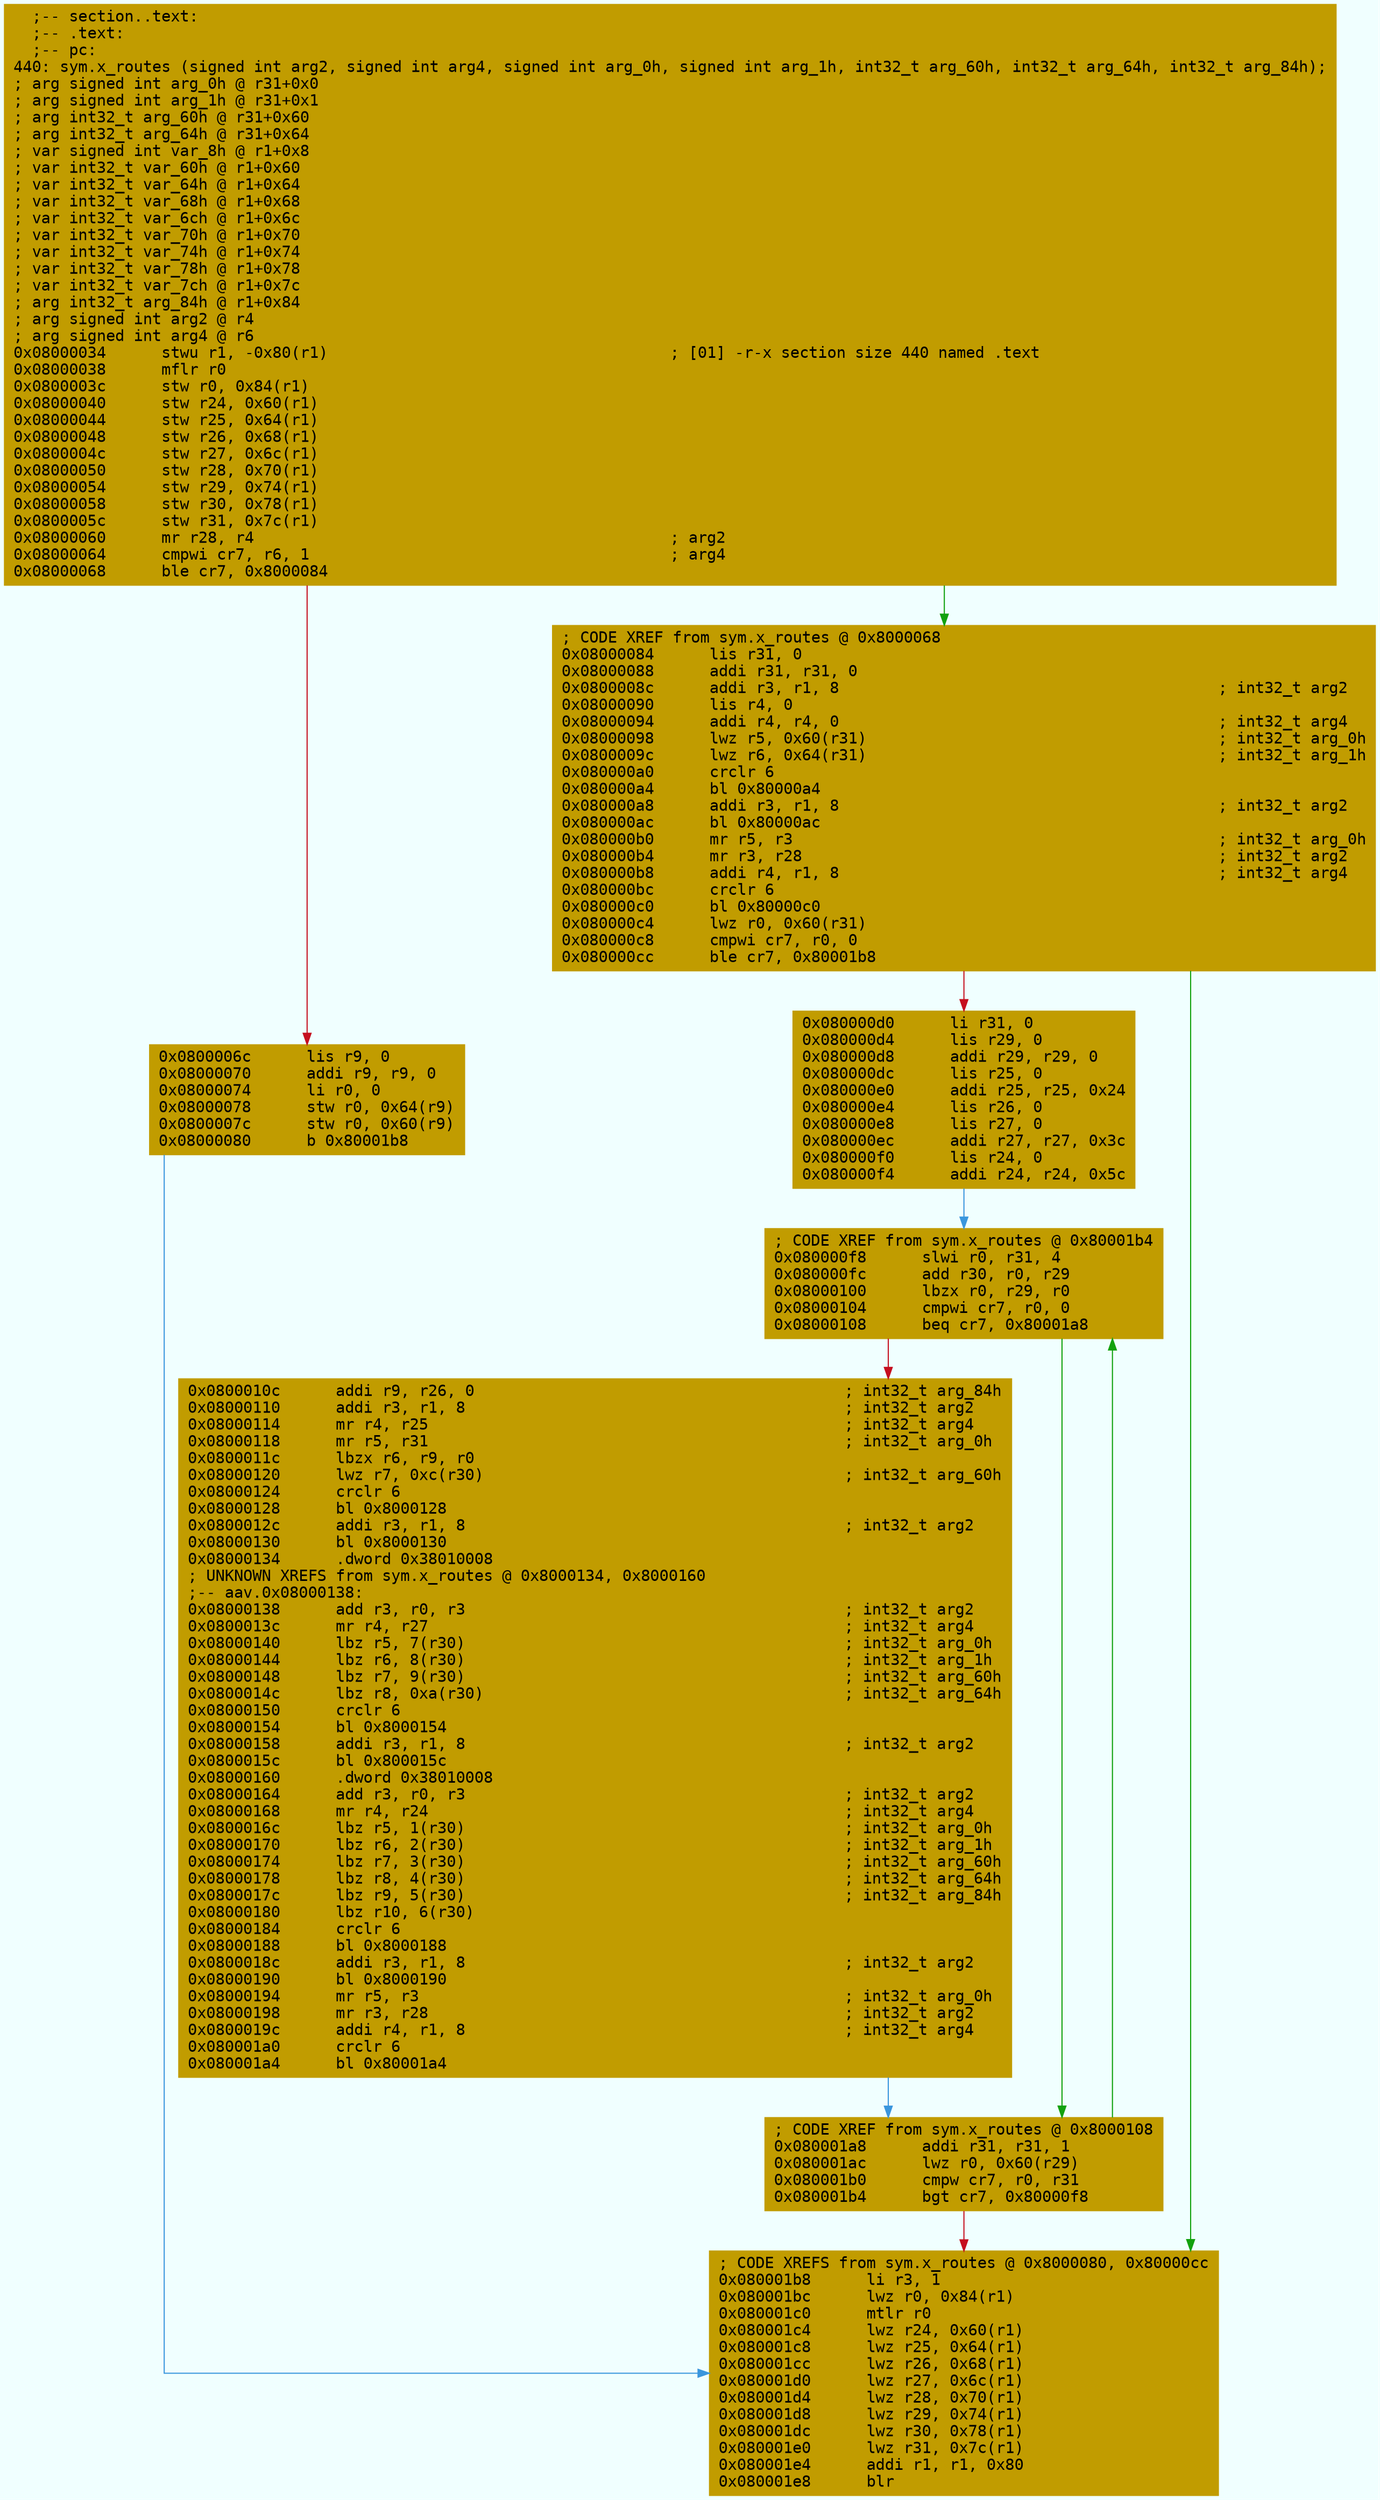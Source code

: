 digraph code {
	graph [bgcolor=azure fontsize=8 fontname="Courier" splines="ortho"];
	node [fillcolor=gray style=filled shape=box];
	edge [arrowhead="normal"];
	"0x08000034" [URL="sym.x_routes/0x08000034", fillcolor="#c19c00",color="#c19c00", fontname="Courier",label="  ;-- section..text:\l  ;-- .text:\l  ;-- pc:\l440: sym.x_routes (signed int arg2, signed int arg4, signed int arg_0h, signed int arg_1h, int32_t arg_60h, int32_t arg_64h, int32_t arg_84h);\l; arg signed int arg_0h @ r31+0x0\l; arg signed int arg_1h @ r31+0x1\l; arg int32_t arg_60h @ r31+0x60\l; arg int32_t arg_64h @ r31+0x64\l; var signed int var_8h @ r1+0x8\l; var int32_t var_60h @ r1+0x60\l; var int32_t var_64h @ r1+0x64\l; var int32_t var_68h @ r1+0x68\l; var int32_t var_6ch @ r1+0x6c\l; var int32_t var_70h @ r1+0x70\l; var int32_t var_74h @ r1+0x74\l; var int32_t var_78h @ r1+0x78\l; var int32_t var_7ch @ r1+0x7c\l; arg int32_t arg_84h @ r1+0x84\l; arg signed int arg2 @ r4\l; arg signed int arg4 @ r6\l0x08000034      stwu r1, -0x80(r1)                                     ; [01] -r-x section size 440 named .text\l0x08000038      mflr r0\l0x0800003c      stw r0, 0x84(r1)\l0x08000040      stw r24, 0x60(r1)\l0x08000044      stw r25, 0x64(r1)\l0x08000048      stw r26, 0x68(r1)\l0x0800004c      stw r27, 0x6c(r1)\l0x08000050      stw r28, 0x70(r1)\l0x08000054      stw r29, 0x74(r1)\l0x08000058      stw r30, 0x78(r1)\l0x0800005c      stw r31, 0x7c(r1)\l0x08000060      mr r28, r4                                             ; arg2\l0x08000064      cmpwi cr7, r6, 1                                       ; arg4\l0x08000068      ble cr7, 0x8000084\l"]
	"0x0800006c" [URL="sym.x_routes/0x0800006c", fillcolor="#c19c00",color="#c19c00", fontname="Courier",label="0x0800006c      lis r9, 0\l0x08000070      addi r9, r9, 0\l0x08000074      li r0, 0\l0x08000078      stw r0, 0x64(r9)\l0x0800007c      stw r0, 0x60(r9)\l0x08000080      b 0x80001b8\l"]
	"0x08000084" [URL="sym.x_routes/0x08000084", fillcolor="#c19c00",color="#c19c00", fontname="Courier",label="; CODE XREF from sym.x_routes @ 0x8000068\l0x08000084      lis r31, 0\l0x08000088      addi r31, r31, 0\l0x0800008c      addi r3, r1, 8                                         ; int32_t arg2\l0x08000090      lis r4, 0\l0x08000094      addi r4, r4, 0                                         ; int32_t arg4\l0x08000098      lwz r5, 0x60(r31)                                      ; int32_t arg_0h\l0x0800009c      lwz r6, 0x64(r31)                                      ; int32_t arg_1h\l0x080000a0      crclr 6\l0x080000a4      bl 0x80000a4\l0x080000a8      addi r3, r1, 8                                         ; int32_t arg2\l0x080000ac      bl 0x80000ac\l0x080000b0      mr r5, r3                                              ; int32_t arg_0h\l0x080000b4      mr r3, r28                                             ; int32_t arg2\l0x080000b8      addi r4, r1, 8                                         ; int32_t arg4\l0x080000bc      crclr 6\l0x080000c0      bl 0x80000c0\l0x080000c4      lwz r0, 0x60(r31)\l0x080000c8      cmpwi cr7, r0, 0\l0x080000cc      ble cr7, 0x80001b8\l"]
	"0x080000d0" [URL="sym.x_routes/0x080000d0", fillcolor="#c19c00",color="#c19c00", fontname="Courier",label="0x080000d0      li r31, 0\l0x080000d4      lis r29, 0\l0x080000d8      addi r29, r29, 0\l0x080000dc      lis r25, 0\l0x080000e0      addi r25, r25, 0x24\l0x080000e4      lis r26, 0\l0x080000e8      lis r27, 0\l0x080000ec      addi r27, r27, 0x3c\l0x080000f0      lis r24, 0\l0x080000f4      addi r24, r24, 0x5c\l"]
	"0x080000f8" [URL="sym.x_routes/0x080000f8", fillcolor="#c19c00",color="#c19c00", fontname="Courier",label="; CODE XREF from sym.x_routes @ 0x80001b4\l0x080000f8      slwi r0, r31, 4\l0x080000fc      add r30, r0, r29\l0x08000100      lbzx r0, r29, r0\l0x08000104      cmpwi cr7, r0, 0\l0x08000108      beq cr7, 0x80001a8\l"]
	"0x0800010c" [URL="sym.x_routes/0x0800010c", fillcolor="#c19c00",color="#c19c00", fontname="Courier",label="0x0800010c      addi r9, r26, 0                                        ; int32_t arg_84h\l0x08000110      addi r3, r1, 8                                         ; int32_t arg2\l0x08000114      mr r4, r25                                             ; int32_t arg4\l0x08000118      mr r5, r31                                             ; int32_t arg_0h\l0x0800011c      lbzx r6, r9, r0\l0x08000120      lwz r7, 0xc(r30)                                       ; int32_t arg_60h\l0x08000124      crclr 6\l0x08000128      bl 0x8000128\l0x0800012c      addi r3, r1, 8                                         ; int32_t arg2\l0x08000130      bl 0x8000130\l0x08000134      .dword 0x38010008\l; UNKNOWN XREFS from sym.x_routes @ 0x8000134, 0x8000160\l;-- aav.0x08000138:\l0x08000138      add r3, r0, r3                                         ; int32_t arg2\l0x0800013c      mr r4, r27                                             ; int32_t arg4\l0x08000140      lbz r5, 7(r30)                                         ; int32_t arg_0h\l0x08000144      lbz r6, 8(r30)                                         ; int32_t arg_1h\l0x08000148      lbz r7, 9(r30)                                         ; int32_t arg_60h\l0x0800014c      lbz r8, 0xa(r30)                                       ; int32_t arg_64h\l0x08000150      crclr 6\l0x08000154      bl 0x8000154\l0x08000158      addi r3, r1, 8                                         ; int32_t arg2\l0x0800015c      bl 0x800015c\l0x08000160      .dword 0x38010008\l0x08000164      add r3, r0, r3                                         ; int32_t arg2\l0x08000168      mr r4, r24                                             ; int32_t arg4\l0x0800016c      lbz r5, 1(r30)                                         ; int32_t arg_0h\l0x08000170      lbz r6, 2(r30)                                         ; int32_t arg_1h\l0x08000174      lbz r7, 3(r30)                                         ; int32_t arg_60h\l0x08000178      lbz r8, 4(r30)                                         ; int32_t arg_64h\l0x0800017c      lbz r9, 5(r30)                                         ; int32_t arg_84h\l0x08000180      lbz r10, 6(r30)\l0x08000184      crclr 6\l0x08000188      bl 0x8000188\l0x0800018c      addi r3, r1, 8                                         ; int32_t arg2\l0x08000190      bl 0x8000190\l0x08000194      mr r5, r3                                              ; int32_t arg_0h\l0x08000198      mr r3, r28                                             ; int32_t arg2\l0x0800019c      addi r4, r1, 8                                         ; int32_t arg4\l0x080001a0      crclr 6\l0x080001a4      bl 0x80001a4\l"]
	"0x080001a8" [URL="sym.x_routes/0x080001a8", fillcolor="#c19c00",color="#c19c00", fontname="Courier",label="; CODE XREF from sym.x_routes @ 0x8000108\l0x080001a8      addi r31, r31, 1\l0x080001ac      lwz r0, 0x60(r29)\l0x080001b0      cmpw cr7, r0, r31\l0x080001b4      bgt cr7, 0x80000f8\l"]
	"0x080001b8" [URL="sym.x_routes/0x080001b8", fillcolor="#c19c00",color="#c19c00", fontname="Courier",label="; CODE XREFS from sym.x_routes @ 0x8000080, 0x80000cc\l0x080001b8      li r3, 1\l0x080001bc      lwz r0, 0x84(r1)\l0x080001c0      mtlr r0\l0x080001c4      lwz r24, 0x60(r1)\l0x080001c8      lwz r25, 0x64(r1)\l0x080001cc      lwz r26, 0x68(r1)\l0x080001d0      lwz r27, 0x6c(r1)\l0x080001d4      lwz r28, 0x70(r1)\l0x080001d8      lwz r29, 0x74(r1)\l0x080001dc      lwz r30, 0x78(r1)\l0x080001e0      lwz r31, 0x7c(r1)\l0x080001e4      addi r1, r1, 0x80\l0x080001e8      blr\l"]
        "0x08000034" -> "0x08000084" [color="#13a10e"];
        "0x08000034" -> "0x0800006c" [color="#c50f1f"];
        "0x0800006c" -> "0x080001b8" [color="#3a96dd"];
        "0x08000084" -> "0x080001b8" [color="#13a10e"];
        "0x08000084" -> "0x080000d0" [color="#c50f1f"];
        "0x080000d0" -> "0x080000f8" [color="#3a96dd"];
        "0x080000f8" -> "0x080001a8" [color="#13a10e"];
        "0x080000f8" -> "0x0800010c" [color="#c50f1f"];
        "0x0800010c" -> "0x080001a8" [color="#3a96dd"];
        "0x080001a8" -> "0x080000f8" [color="#13a10e"];
        "0x080001a8" -> "0x080001b8" [color="#c50f1f"];
}
